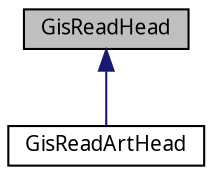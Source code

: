 digraph "GisReadHead"
{
  edge [fontname="Sans",fontsize="10",labelfontname="Sans",labelfontsize="10"];
  node [fontname="Sans",fontsize="10",shape=record];
  Node0 [label="GisReadHead",height=0.2,width=0.4,color="black", fillcolor="grey75", style="filled", fontcolor="black"];
  Node0 -> Node1 [dir="back",color="midnightblue",fontsize="10",style="solid",fontname="Sans"];
  Node1 [label="GisReadArtHead",height=0.2,width=0.4,color="black", fillcolor="white", style="filled",URL="$d4/d4c/classGisReadArtHead.html"];
}
